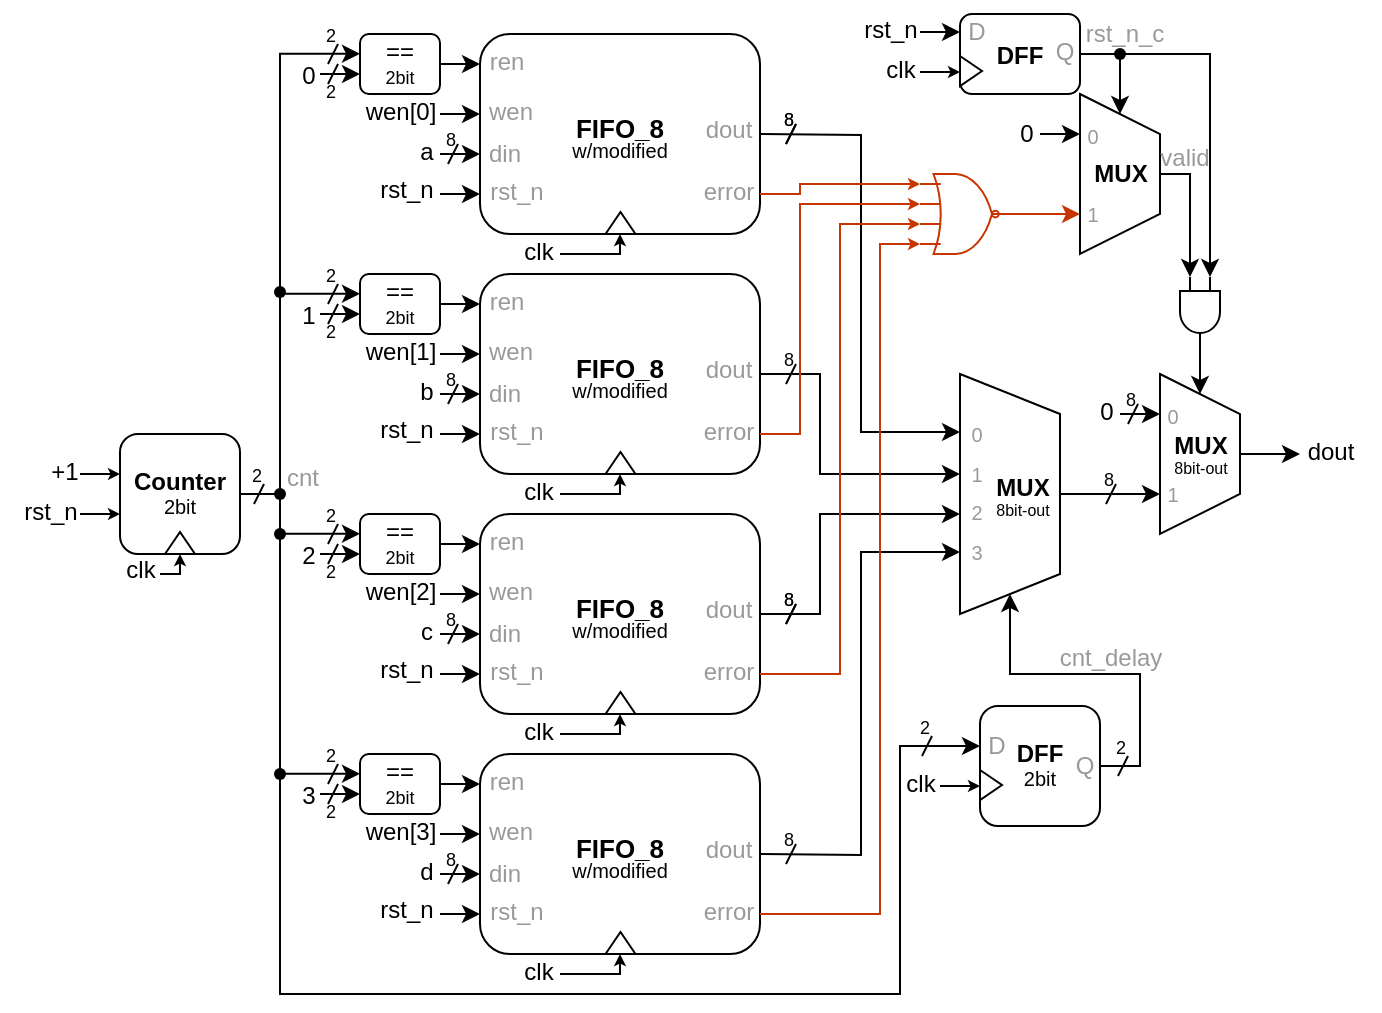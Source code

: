 <mxfile version="24.7.17">
  <diagram name="Page-1" id="tBIAlemMxgHySIvlNtww">
    <mxGraphModel dx="821" dy="594" grid="1" gridSize="10" guides="1" tooltips="1" connect="1" arrows="1" fold="1" page="1" pageScale="1" pageWidth="1920" pageHeight="1200" math="0" shadow="0">
      <root>
        <mxCell id="0" />
        <mxCell id="1" parent="0" />
        <mxCell id="ERGdIT2w2F6xUF8PgBJa-136" value="3" style="text;html=1;align=center;verticalAlign=middle;resizable=0;points=[];autosize=1;strokeColor=none;fillColor=none;" vertex="1" parent="1">
          <mxGeometry x="339" y="506" width="30" height="30" as="geometry" />
        </mxCell>
        <mxCell id="ERGdIT2w2F6xUF8PgBJa-146" value="2" style="text;html=1;align=center;verticalAlign=middle;resizable=0;points=[];autosize=1;strokeColor=none;fillColor=none;fontSize=9;" vertex="1" parent="1">
          <mxGeometry x="350" y="519" width="30" height="20" as="geometry" />
        </mxCell>
        <mxCell id="ERGdIT2w2F6xUF8PgBJa-147" value="" style="group" vertex="1" connectable="0" parent="1">
          <mxGeometry x="350" y="491" width="30" height="24" as="geometry" />
        </mxCell>
        <mxCell id="ERGdIT2w2F6xUF8PgBJa-148" value="" style="endArrow=none;html=1;rounded=0;" edge="1" parent="ERGdIT2w2F6xUF8PgBJa-147">
          <mxGeometry width="50" height="50" relative="1" as="geometry">
            <mxPoint x="14" y="24" as="sourcePoint" />
            <mxPoint x="19" y="14" as="targetPoint" />
          </mxGeometry>
        </mxCell>
        <mxCell id="ERGdIT2w2F6xUF8PgBJa-149" value="2" style="text;html=1;align=center;verticalAlign=middle;resizable=0;points=[];autosize=1;strokeColor=none;fillColor=none;fontSize=9;" vertex="1" parent="ERGdIT2w2F6xUF8PgBJa-147">
          <mxGeometry width="30" height="20" as="geometry" />
        </mxCell>
        <mxCell id="ERGdIT2w2F6xUF8PgBJa-103" value="2" style="text;html=1;align=center;verticalAlign=middle;resizable=0;points=[];autosize=1;strokeColor=none;fillColor=none;" vertex="1" parent="1">
          <mxGeometry x="339" y="386" width="30" height="30" as="geometry" />
        </mxCell>
        <mxCell id="ERGdIT2w2F6xUF8PgBJa-114" value="" style="group" vertex="1" connectable="0" parent="1">
          <mxGeometry x="350" y="371" width="30" height="24" as="geometry" />
        </mxCell>
        <mxCell id="ERGdIT2w2F6xUF8PgBJa-115" value="" style="endArrow=none;html=1;rounded=0;" edge="1" parent="ERGdIT2w2F6xUF8PgBJa-114">
          <mxGeometry width="50" height="50" relative="1" as="geometry">
            <mxPoint x="14" y="24" as="sourcePoint" />
            <mxPoint x="19" y="14" as="targetPoint" />
          </mxGeometry>
        </mxCell>
        <mxCell id="ERGdIT2w2F6xUF8PgBJa-116" value="2" style="text;html=1;align=center;verticalAlign=middle;resizable=0;points=[];autosize=1;strokeColor=none;fillColor=none;fontSize=9;" vertex="1" parent="ERGdIT2w2F6xUF8PgBJa-114">
          <mxGeometry width="30" height="20" as="geometry" />
        </mxCell>
        <mxCell id="ERGdIT2w2F6xUF8PgBJa-17" value="0" style="text;html=1;align=center;verticalAlign=middle;resizable=0;points=[];autosize=1;strokeColor=none;fillColor=none;" vertex="1" parent="1">
          <mxGeometry x="339" y="146" width="30" height="30" as="geometry" />
        </mxCell>
        <mxCell id="ERGdIT2w2F6xUF8PgBJa-42" value="" style="group" vertex="1" connectable="0" parent="1">
          <mxGeometry x="350" y="131" width="30" height="24" as="geometry" />
        </mxCell>
        <mxCell id="ERGdIT2w2F6xUF8PgBJa-43" value="" style="endArrow=none;html=1;rounded=0;" edge="1" parent="ERGdIT2w2F6xUF8PgBJa-42">
          <mxGeometry width="50" height="50" relative="1" as="geometry">
            <mxPoint x="14" y="24" as="sourcePoint" />
            <mxPoint x="19" y="14" as="targetPoint" />
          </mxGeometry>
        </mxCell>
        <mxCell id="ERGdIT2w2F6xUF8PgBJa-44" value="2" style="text;html=1;align=center;verticalAlign=middle;resizable=0;points=[];autosize=1;strokeColor=none;fillColor=none;fontSize=9;" vertex="1" parent="ERGdIT2w2F6xUF8PgBJa-42">
          <mxGeometry width="30" height="20" as="geometry" />
        </mxCell>
        <mxCell id="ERGdIT2w2F6xUF8PgBJa-70" value="1" style="text;html=1;align=center;verticalAlign=middle;resizable=0;points=[];autosize=1;strokeColor=none;fillColor=none;" vertex="1" parent="1">
          <mxGeometry x="339" y="266" width="30" height="30" as="geometry" />
        </mxCell>
        <mxCell id="ERGdIT2w2F6xUF8PgBJa-81" value="" style="group" vertex="1" connectable="0" parent="1">
          <mxGeometry x="350" y="251" width="30" height="24" as="geometry" />
        </mxCell>
        <mxCell id="ERGdIT2w2F6xUF8PgBJa-82" value="" style="endArrow=none;html=1;rounded=0;" edge="1" parent="ERGdIT2w2F6xUF8PgBJa-81">
          <mxGeometry width="50" height="50" relative="1" as="geometry">
            <mxPoint x="14" y="24" as="sourcePoint" />
            <mxPoint x="19" y="14" as="targetPoint" />
          </mxGeometry>
        </mxCell>
        <mxCell id="ERGdIT2w2F6xUF8PgBJa-83" value="2" style="text;html=1;align=center;verticalAlign=middle;resizable=0;points=[];autosize=1;strokeColor=none;fillColor=none;fontSize=9;" vertex="1" parent="ERGdIT2w2F6xUF8PgBJa-81">
          <mxGeometry width="30" height="20" as="geometry" />
        </mxCell>
        <mxCell id="ERGdIT2w2F6xUF8PgBJa-173" value="" style="group" vertex="1" connectable="0" parent="1">
          <mxGeometry x="579" y="531" width="30" height="24" as="geometry" />
        </mxCell>
        <mxCell id="ERGdIT2w2F6xUF8PgBJa-174" value="" style="endArrow=none;html=1;rounded=0;" edge="1" parent="ERGdIT2w2F6xUF8PgBJa-173">
          <mxGeometry width="50" height="50" relative="1" as="geometry">
            <mxPoint x="14" y="24" as="sourcePoint" />
            <mxPoint x="19" y="14" as="targetPoint" />
          </mxGeometry>
        </mxCell>
        <mxCell id="ERGdIT2w2F6xUF8PgBJa-175" value="8" style="text;html=1;align=center;verticalAlign=middle;resizable=0;points=[];autosize=1;strokeColor=none;fillColor=none;fontSize=9;" vertex="1" parent="ERGdIT2w2F6xUF8PgBJa-173">
          <mxGeometry y="2" width="30" height="20" as="geometry" />
        </mxCell>
        <mxCell id="ERGdIT2w2F6xUF8PgBJa-165" value="" style="group" vertex="1" connectable="0" parent="1">
          <mxGeometry x="579" y="291" width="30" height="24" as="geometry" />
        </mxCell>
        <mxCell id="ERGdIT2w2F6xUF8PgBJa-166" value="" style="endArrow=none;html=1;rounded=0;" edge="1" parent="ERGdIT2w2F6xUF8PgBJa-165">
          <mxGeometry width="50" height="50" relative="1" as="geometry">
            <mxPoint x="14" y="24" as="sourcePoint" />
            <mxPoint x="19" y="14" as="targetPoint" />
          </mxGeometry>
        </mxCell>
        <mxCell id="ERGdIT2w2F6xUF8PgBJa-167" value="8" style="text;html=1;align=center;verticalAlign=middle;resizable=0;points=[];autosize=1;strokeColor=none;fillColor=none;fontSize=9;" vertex="1" parent="ERGdIT2w2F6xUF8PgBJa-165">
          <mxGeometry y="2" width="30" height="20" as="geometry" />
        </mxCell>
        <mxCell id="ERGdIT2w2F6xUF8PgBJa-3" value="&lt;div style=&quot;font-size: 13px; line-height: 140%;&quot;&gt;&lt;b&gt;FIFO_8&lt;/b&gt;&lt;/div&gt;&lt;div style=&quot;line-height: 3.6px;&quot;&gt;&lt;font size=&quot;1&quot;&gt;w/modified&lt;/font&gt;&lt;/div&gt;" style="rounded=1;whiteSpace=wrap;html=1;" vertex="1" parent="1">
          <mxGeometry x="440" y="140" width="140" height="100" as="geometry" />
        </mxCell>
        <mxCell id="ERGdIT2w2F6xUF8PgBJa-4" value="" style="triangle;whiteSpace=wrap;html=1;rotation=-90;" vertex="1" parent="1">
          <mxGeometry x="504.75" y="227" width="11" height="15" as="geometry" />
        </mxCell>
        <mxCell id="ERGdIT2w2F6xUF8PgBJa-5" value="" style="endArrow=classic;html=1;rounded=0;" edge="1" parent="1">
          <mxGeometry width="50" height="50" relative="1" as="geometry">
            <mxPoint x="420" y="200" as="sourcePoint" />
            <mxPoint x="440" y="200" as="targetPoint" />
          </mxGeometry>
        </mxCell>
        <mxCell id="ERGdIT2w2F6xUF8PgBJa-6" value="a" style="text;html=1;align=center;verticalAlign=middle;resizable=0;points=[];autosize=1;strokeColor=none;fillColor=none;" vertex="1" parent="1">
          <mxGeometry x="398" y="184" width="30" height="30" as="geometry" />
        </mxCell>
        <mxCell id="ERGdIT2w2F6xUF8PgBJa-7" value="" style="endArrow=classic;html=1;rounded=0;exitX=1;exitY=0.5;exitDx=0;exitDy=0;exitPerimeter=0;" edge="1" parent="1">
          <mxGeometry width="50" height="50" relative="1" as="geometry">
            <mxPoint x="415" y="155" as="sourcePoint" />
            <mxPoint x="440" y="155" as="targetPoint" />
          </mxGeometry>
        </mxCell>
        <mxCell id="ERGdIT2w2F6xUF8PgBJa-8" value="" style="endArrow=classic;html=1;rounded=0;" edge="1" parent="1">
          <mxGeometry width="50" height="50" relative="1" as="geometry">
            <mxPoint x="420" y="220" as="sourcePoint" />
            <mxPoint x="440" y="220" as="targetPoint" />
          </mxGeometry>
        </mxCell>
        <mxCell id="ERGdIT2w2F6xUF8PgBJa-9" value="" style="endArrow=classic;html=1;rounded=0;" edge="1" parent="1">
          <mxGeometry width="50" height="50" relative="1" as="geometry">
            <mxPoint x="420" y="180" as="sourcePoint" />
            <mxPoint x="440" y="180" as="targetPoint" />
          </mxGeometry>
        </mxCell>
        <mxCell id="ERGdIT2w2F6xUF8PgBJa-12" value="&lt;p style=&quot;line-height: 0%;&quot;&gt;==&lt;/p&gt;&lt;div style=&quot;line-height: 0%;&quot;&gt;&lt;font style=&quot;font-size: 9px;&quot;&gt;2bit&lt;/font&gt;&lt;/div&gt;&lt;p&gt;&lt;/p&gt;" style="rounded=1;whiteSpace=wrap;html=1;" vertex="1" parent="1">
          <mxGeometry x="380" y="140" width="40" height="30" as="geometry" />
        </mxCell>
        <mxCell id="ERGdIT2w2F6xUF8PgBJa-14" value="" style="endArrow=classic;html=1;rounded=0;edgeStyle=orthogonalEdgeStyle;" edge="1" parent="1">
          <mxGeometry width="50" height="50" relative="1" as="geometry">
            <mxPoint x="340" y="270" as="sourcePoint" />
            <mxPoint x="380" y="149.9" as="targetPoint" />
            <Array as="points">
              <mxPoint x="340" y="150" />
            </Array>
          </mxGeometry>
        </mxCell>
        <mxCell id="ERGdIT2w2F6xUF8PgBJa-16" value="" style="endArrow=classic;html=1;rounded=0;" edge="1" parent="1">
          <mxGeometry width="50" height="50" relative="1" as="geometry">
            <mxPoint x="360" y="160" as="sourcePoint" />
            <mxPoint x="380" y="160" as="targetPoint" />
          </mxGeometry>
        </mxCell>
        <mxCell id="ERGdIT2w2F6xUF8PgBJa-26" value="wen[0]" style="text;html=1;align=center;verticalAlign=middle;resizable=0;points=[];autosize=1;strokeColor=none;fillColor=none;" vertex="1" parent="1">
          <mxGeometry x="370" y="164" width="60" height="30" as="geometry" />
        </mxCell>
        <mxCell id="ERGdIT2w2F6xUF8PgBJa-28" value="ren" style="text;html=1;align=center;verticalAlign=middle;resizable=0;points=[];autosize=1;strokeColor=none;fillColor=none;fontColor=#999999;" vertex="1" parent="1">
          <mxGeometry x="433" y="139" width="40" height="30" as="geometry" />
        </mxCell>
        <mxCell id="ERGdIT2w2F6xUF8PgBJa-29" value="rst_n" style="text;html=1;align=center;verticalAlign=middle;resizable=0;points=[];autosize=1;strokeColor=none;fillColor=none;fontColor=#999999;" vertex="1" parent="1">
          <mxGeometry x="433" y="204" width="50" height="30" as="geometry" />
        </mxCell>
        <mxCell id="ERGdIT2w2F6xUF8PgBJa-31" value="wen" style="text;html=1;align=center;verticalAlign=middle;resizable=0;points=[];autosize=1;strokeColor=none;fillColor=none;fontColor=#999999;" vertex="1" parent="1">
          <mxGeometry x="430" y="164" width="50" height="30" as="geometry" />
        </mxCell>
        <mxCell id="ERGdIT2w2F6xUF8PgBJa-32" value="din" style="text;html=1;align=center;verticalAlign=middle;resizable=0;points=[];autosize=1;strokeColor=none;fillColor=none;fontColor=#999999;" vertex="1" parent="1">
          <mxGeometry x="432" y="185" width="40" height="30" as="geometry" />
        </mxCell>
        <mxCell id="ERGdIT2w2F6xUF8PgBJa-33" value="dout" style="text;html=1;align=center;verticalAlign=middle;resizable=0;points=[];autosize=1;strokeColor=none;fillColor=none;fontColor=#999999;" vertex="1" parent="1">
          <mxGeometry x="539" y="173" width="50" height="30" as="geometry" />
        </mxCell>
        <mxCell id="ERGdIT2w2F6xUF8PgBJa-34" style="edgeStyle=orthogonalEdgeStyle;rounded=0;orthogonalLoop=1;jettySize=auto;html=1;exitX=1;exitY=0.5;exitDx=0;exitDy=0;entryX=0.5;entryY=1;entryDx=0;entryDy=0;endArrow=classic;endFill=1;strokeWidth=1;endSize=3;" edge="1" parent="1" target="ERGdIT2w2F6xUF8PgBJa-3">
          <mxGeometry relative="1" as="geometry">
            <mxPoint x="480" y="250" as="sourcePoint" />
            <mxPoint x="510" y="250" as="targetPoint" />
          </mxGeometry>
        </mxCell>
        <mxCell id="ERGdIT2w2F6xUF8PgBJa-35" value="clk" style="text;html=1;align=center;verticalAlign=middle;resizable=0;points=[];autosize=1;strokeColor=none;fillColor=none;" vertex="1" parent="1">
          <mxGeometry x="449" y="234" width="40" height="30" as="geometry" />
        </mxCell>
        <mxCell id="ERGdIT2w2F6xUF8PgBJa-40" value="" style="endArrow=none;html=1;rounded=0;" edge="1" parent="1">
          <mxGeometry width="50" height="50" relative="1" as="geometry">
            <mxPoint x="364" y="165" as="sourcePoint" />
            <mxPoint x="369" y="155" as="targetPoint" />
          </mxGeometry>
        </mxCell>
        <mxCell id="ERGdIT2w2F6xUF8PgBJa-41" value="2" style="text;html=1;align=center;verticalAlign=middle;resizable=0;points=[];autosize=1;strokeColor=none;fillColor=none;fontSize=9;" vertex="1" parent="1">
          <mxGeometry x="350" y="159" width="30" height="20" as="geometry" />
        </mxCell>
        <mxCell id="ERGdIT2w2F6xUF8PgBJa-51" value="" style="group" vertex="1" connectable="0" parent="1">
          <mxGeometry x="410" y="181" width="30" height="24" as="geometry" />
        </mxCell>
        <mxCell id="ERGdIT2w2F6xUF8PgBJa-52" value="" style="endArrow=none;html=1;rounded=0;" edge="1" parent="ERGdIT2w2F6xUF8PgBJa-51">
          <mxGeometry width="50" height="50" relative="1" as="geometry">
            <mxPoint x="14" y="24" as="sourcePoint" />
            <mxPoint x="19" y="14" as="targetPoint" />
          </mxGeometry>
        </mxCell>
        <mxCell id="ERGdIT2w2F6xUF8PgBJa-53" value="8" style="text;html=1;align=center;verticalAlign=middle;resizable=0;points=[];autosize=1;strokeColor=none;fillColor=none;fontSize=9;" vertex="1" parent="ERGdIT2w2F6xUF8PgBJa-51">
          <mxGeometry y="2" width="30" height="20" as="geometry" />
        </mxCell>
        <mxCell id="ERGdIT2w2F6xUF8PgBJa-54" value="" style="group" vertex="1" connectable="0" parent="1">
          <mxGeometry x="579" y="171" width="30" height="24" as="geometry" />
        </mxCell>
        <mxCell id="ERGdIT2w2F6xUF8PgBJa-55" value="" style="endArrow=none;html=1;rounded=0;" edge="1" parent="ERGdIT2w2F6xUF8PgBJa-54">
          <mxGeometry width="50" height="50" relative="1" as="geometry">
            <mxPoint x="14" y="24" as="sourcePoint" />
            <mxPoint x="19" y="14" as="targetPoint" />
          </mxGeometry>
        </mxCell>
        <mxCell id="ERGdIT2w2F6xUF8PgBJa-56" value="8" style="text;html=1;align=center;verticalAlign=middle;resizable=0;points=[];autosize=1;strokeColor=none;fillColor=none;fontSize=9;" vertex="1" parent="ERGdIT2w2F6xUF8PgBJa-54">
          <mxGeometry y="2" width="30" height="20" as="geometry" />
        </mxCell>
        <mxCell id="ERGdIT2w2F6xUF8PgBJa-57" value="error" style="text;html=1;align=center;verticalAlign=middle;resizable=0;points=[];autosize=1;strokeColor=none;fillColor=none;fontColor=#999999;" vertex="1" parent="1">
          <mxGeometry x="539" y="204" width="50" height="30" as="geometry" />
        </mxCell>
        <mxCell id="ERGdIT2w2F6xUF8PgBJa-58" value="rst_n" style="text;html=1;align=center;verticalAlign=middle;resizable=0;points=[];autosize=1;strokeColor=none;fillColor=none;" vertex="1" parent="1">
          <mxGeometry x="378" y="203" width="50" height="30" as="geometry" />
        </mxCell>
        <mxCell id="ERGdIT2w2F6xUF8PgBJa-59" value="&lt;div style=&quot;font-size: 13px; line-height: 140%;&quot;&gt;&lt;b&gt;FIFO_8&lt;/b&gt;&lt;/div&gt;&lt;div style=&quot;line-height: 3.6px;&quot;&gt;&lt;font size=&quot;1&quot;&gt;w/modified&lt;/font&gt;&lt;/div&gt;" style="rounded=1;whiteSpace=wrap;html=1;" vertex="1" parent="1">
          <mxGeometry x="440" y="260" width="140" height="100" as="geometry" />
        </mxCell>
        <mxCell id="ERGdIT2w2F6xUF8PgBJa-60" value="" style="triangle;whiteSpace=wrap;html=1;rotation=-90;" vertex="1" parent="1">
          <mxGeometry x="504.75" y="347" width="11" height="15" as="geometry" />
        </mxCell>
        <mxCell id="ERGdIT2w2F6xUF8PgBJa-61" value="" style="endArrow=classic;html=1;rounded=0;" edge="1" parent="1">
          <mxGeometry width="50" height="50" relative="1" as="geometry">
            <mxPoint x="420" y="320" as="sourcePoint" />
            <mxPoint x="440" y="320" as="targetPoint" />
          </mxGeometry>
        </mxCell>
        <mxCell id="ERGdIT2w2F6xUF8PgBJa-62" value="b" style="text;html=1;align=center;verticalAlign=middle;resizable=0;points=[];autosize=1;strokeColor=none;fillColor=none;" vertex="1" parent="1">
          <mxGeometry x="398" y="304" width="30" height="30" as="geometry" />
        </mxCell>
        <mxCell id="ERGdIT2w2F6xUF8PgBJa-63" value="" style="endArrow=classic;html=1;rounded=0;exitX=1;exitY=0.5;exitDx=0;exitDy=0;exitPerimeter=0;" edge="1" parent="1">
          <mxGeometry width="50" height="50" relative="1" as="geometry">
            <mxPoint x="415" y="275" as="sourcePoint" />
            <mxPoint x="440" y="275" as="targetPoint" />
          </mxGeometry>
        </mxCell>
        <mxCell id="ERGdIT2w2F6xUF8PgBJa-64" value="" style="endArrow=classic;html=1;rounded=0;" edge="1" parent="1">
          <mxGeometry width="50" height="50" relative="1" as="geometry">
            <mxPoint x="420" y="340" as="sourcePoint" />
            <mxPoint x="440" y="340" as="targetPoint" />
          </mxGeometry>
        </mxCell>
        <mxCell id="ERGdIT2w2F6xUF8PgBJa-65" value="" style="endArrow=classic;html=1;rounded=0;" edge="1" parent="1">
          <mxGeometry width="50" height="50" relative="1" as="geometry">
            <mxPoint x="420" y="300" as="sourcePoint" />
            <mxPoint x="440" y="300" as="targetPoint" />
          </mxGeometry>
        </mxCell>
        <mxCell id="ERGdIT2w2F6xUF8PgBJa-66" value="&lt;p style=&quot;line-height: 0%;&quot;&gt;==&lt;/p&gt;&lt;div style=&quot;line-height: 0%;&quot;&gt;&lt;font style=&quot;font-size: 9px;&quot;&gt;2bit&lt;/font&gt;&lt;/div&gt;&lt;p&gt;&lt;/p&gt;" style="rounded=1;whiteSpace=wrap;html=1;" vertex="1" parent="1">
          <mxGeometry x="380" y="260" width="40" height="30" as="geometry" />
        </mxCell>
        <mxCell id="ERGdIT2w2F6xUF8PgBJa-67" value="" style="endArrow=classic;html=1;rounded=0;edgeStyle=orthogonalEdgeStyle;exitX=1;exitY=0.5;exitDx=0;exitDy=0;" edge="1" parent="1" source="ERGdIT2w2F6xUF8PgBJa-253">
          <mxGeometry width="50" height="50" relative="1" as="geometry">
            <mxPoint x="360" y="270" as="sourcePoint" />
            <mxPoint x="380" y="269.9" as="targetPoint" />
            <Array as="points">
              <mxPoint x="340" y="370" />
              <mxPoint x="340" y="270" />
            </Array>
          </mxGeometry>
        </mxCell>
        <mxCell id="ERGdIT2w2F6xUF8PgBJa-69" value="" style="endArrow=classic;html=1;rounded=0;" edge="1" parent="1">
          <mxGeometry width="50" height="50" relative="1" as="geometry">
            <mxPoint x="360" y="280" as="sourcePoint" />
            <mxPoint x="380" y="280" as="targetPoint" />
          </mxGeometry>
        </mxCell>
        <mxCell id="ERGdIT2w2F6xUF8PgBJa-71" value="wen[1]" style="text;html=1;align=center;verticalAlign=middle;resizable=0;points=[];autosize=1;strokeColor=none;fillColor=none;" vertex="1" parent="1">
          <mxGeometry x="370" y="284" width="60" height="30" as="geometry" />
        </mxCell>
        <mxCell id="ERGdIT2w2F6xUF8PgBJa-72" value="ren" style="text;html=1;align=center;verticalAlign=middle;resizable=0;points=[];autosize=1;strokeColor=none;fillColor=none;fontColor=#999999;" vertex="1" parent="1">
          <mxGeometry x="433" y="259" width="40" height="30" as="geometry" />
        </mxCell>
        <mxCell id="ERGdIT2w2F6xUF8PgBJa-73" value="rst_n" style="text;html=1;align=center;verticalAlign=middle;resizable=0;points=[];autosize=1;strokeColor=none;fillColor=none;fontColor=#999999;" vertex="1" parent="1">
          <mxGeometry x="433" y="324" width="50" height="30" as="geometry" />
        </mxCell>
        <mxCell id="ERGdIT2w2F6xUF8PgBJa-74" value="wen" style="text;html=1;align=center;verticalAlign=middle;resizable=0;points=[];autosize=1;strokeColor=none;fillColor=none;fontColor=#999999;" vertex="1" parent="1">
          <mxGeometry x="430" y="284" width="50" height="30" as="geometry" />
        </mxCell>
        <mxCell id="ERGdIT2w2F6xUF8PgBJa-75" value="din" style="text;html=1;align=center;verticalAlign=middle;resizable=0;points=[];autosize=1;strokeColor=none;fillColor=none;fontColor=#999999;" vertex="1" parent="1">
          <mxGeometry x="432" y="305" width="40" height="30" as="geometry" />
        </mxCell>
        <mxCell id="ERGdIT2w2F6xUF8PgBJa-76" value="dout" style="text;html=1;align=center;verticalAlign=middle;resizable=0;points=[];autosize=1;strokeColor=none;fillColor=none;fontColor=#999999;" vertex="1" parent="1">
          <mxGeometry x="539" y="293" width="50" height="30" as="geometry" />
        </mxCell>
        <mxCell id="ERGdIT2w2F6xUF8PgBJa-77" style="edgeStyle=orthogonalEdgeStyle;rounded=0;orthogonalLoop=1;jettySize=auto;html=1;exitX=1;exitY=0.5;exitDx=0;exitDy=0;entryX=0.5;entryY=1;entryDx=0;entryDy=0;endArrow=classic;endFill=1;strokeWidth=1;endSize=3;" edge="1" parent="1" target="ERGdIT2w2F6xUF8PgBJa-59">
          <mxGeometry relative="1" as="geometry">
            <mxPoint x="480" y="370" as="sourcePoint" />
            <mxPoint x="510" y="370" as="targetPoint" />
          </mxGeometry>
        </mxCell>
        <mxCell id="ERGdIT2w2F6xUF8PgBJa-78" value="clk" style="text;html=1;align=center;verticalAlign=middle;resizable=0;points=[];autosize=1;strokeColor=none;fillColor=none;" vertex="1" parent="1">
          <mxGeometry x="449" y="354" width="40" height="30" as="geometry" />
        </mxCell>
        <mxCell id="ERGdIT2w2F6xUF8PgBJa-79" value="" style="endArrow=none;html=1;rounded=0;" edge="1" parent="1">
          <mxGeometry width="50" height="50" relative="1" as="geometry">
            <mxPoint x="364" y="285" as="sourcePoint" />
            <mxPoint x="369" y="275" as="targetPoint" />
          </mxGeometry>
        </mxCell>
        <mxCell id="ERGdIT2w2F6xUF8PgBJa-80" value="2" style="text;html=1;align=center;verticalAlign=middle;resizable=0;points=[];autosize=1;strokeColor=none;fillColor=none;fontSize=9;" vertex="1" parent="1">
          <mxGeometry x="350" y="279" width="30" height="20" as="geometry" />
        </mxCell>
        <mxCell id="ERGdIT2w2F6xUF8PgBJa-84" value="" style="group" vertex="1" connectable="0" parent="1">
          <mxGeometry x="410" y="301" width="30" height="24" as="geometry" />
        </mxCell>
        <mxCell id="ERGdIT2w2F6xUF8PgBJa-85" value="" style="endArrow=none;html=1;rounded=0;" edge="1" parent="ERGdIT2w2F6xUF8PgBJa-84">
          <mxGeometry width="50" height="50" relative="1" as="geometry">
            <mxPoint x="14" y="24" as="sourcePoint" />
            <mxPoint x="19" y="14" as="targetPoint" />
          </mxGeometry>
        </mxCell>
        <mxCell id="ERGdIT2w2F6xUF8PgBJa-86" value="8" style="text;html=1;align=center;verticalAlign=middle;resizable=0;points=[];autosize=1;strokeColor=none;fillColor=none;fontSize=9;" vertex="1" parent="ERGdIT2w2F6xUF8PgBJa-84">
          <mxGeometry y="2" width="30" height="20" as="geometry" />
        </mxCell>
        <mxCell id="ERGdIT2w2F6xUF8PgBJa-87" value="error" style="text;html=1;align=center;verticalAlign=middle;resizable=0;points=[];autosize=1;strokeColor=none;fillColor=none;fontColor=#999999;" vertex="1" parent="1">
          <mxGeometry x="539" y="324" width="50" height="30" as="geometry" />
        </mxCell>
        <mxCell id="ERGdIT2w2F6xUF8PgBJa-88" value="rst_n" style="text;html=1;align=center;verticalAlign=middle;resizable=0;points=[];autosize=1;strokeColor=none;fillColor=none;" vertex="1" parent="1">
          <mxGeometry x="378" y="323" width="50" height="30" as="geometry" />
        </mxCell>
        <mxCell id="ERGdIT2w2F6xUF8PgBJa-92" value="&lt;div style=&quot;font-size: 13px; line-height: 140%;&quot;&gt;&lt;b&gt;FIFO_8&lt;/b&gt;&lt;/div&gt;&lt;div style=&quot;line-height: 3.6px;&quot;&gt;&lt;font size=&quot;1&quot;&gt;w/modified&lt;/font&gt;&lt;/div&gt;" style="rounded=1;whiteSpace=wrap;html=1;" vertex="1" parent="1">
          <mxGeometry x="440" y="380" width="140" height="100" as="geometry" />
        </mxCell>
        <mxCell id="ERGdIT2w2F6xUF8PgBJa-93" value="" style="triangle;whiteSpace=wrap;html=1;rotation=-90;" vertex="1" parent="1">
          <mxGeometry x="504.75" y="467" width="11" height="15" as="geometry" />
        </mxCell>
        <mxCell id="ERGdIT2w2F6xUF8PgBJa-94" value="" style="endArrow=classic;html=1;rounded=0;" edge="1" parent="1">
          <mxGeometry width="50" height="50" relative="1" as="geometry">
            <mxPoint x="420" y="440" as="sourcePoint" />
            <mxPoint x="440" y="440" as="targetPoint" />
          </mxGeometry>
        </mxCell>
        <mxCell id="ERGdIT2w2F6xUF8PgBJa-95" value="c" style="text;html=1;align=center;verticalAlign=middle;resizable=0;points=[];autosize=1;strokeColor=none;fillColor=none;" vertex="1" parent="1">
          <mxGeometry x="398" y="424" width="30" height="30" as="geometry" />
        </mxCell>
        <mxCell id="ERGdIT2w2F6xUF8PgBJa-96" value="" style="endArrow=classic;html=1;rounded=0;exitX=1;exitY=0.5;exitDx=0;exitDy=0;exitPerimeter=0;" edge="1" parent="1">
          <mxGeometry width="50" height="50" relative="1" as="geometry">
            <mxPoint x="415" y="395" as="sourcePoint" />
            <mxPoint x="440" y="395" as="targetPoint" />
          </mxGeometry>
        </mxCell>
        <mxCell id="ERGdIT2w2F6xUF8PgBJa-97" value="" style="endArrow=classic;html=1;rounded=0;" edge="1" parent="1">
          <mxGeometry width="50" height="50" relative="1" as="geometry">
            <mxPoint x="420" y="460" as="sourcePoint" />
            <mxPoint x="440" y="460" as="targetPoint" />
          </mxGeometry>
        </mxCell>
        <mxCell id="ERGdIT2w2F6xUF8PgBJa-98" value="" style="endArrow=classic;html=1;rounded=0;" edge="1" parent="1">
          <mxGeometry width="50" height="50" relative="1" as="geometry">
            <mxPoint x="420" y="420" as="sourcePoint" />
            <mxPoint x="440" y="420" as="targetPoint" />
          </mxGeometry>
        </mxCell>
        <mxCell id="ERGdIT2w2F6xUF8PgBJa-99" value="&lt;p style=&quot;line-height: 0%;&quot;&gt;==&lt;/p&gt;&lt;div style=&quot;line-height: 0%;&quot;&gt;&lt;font style=&quot;font-size: 9px;&quot;&gt;2bit&lt;/font&gt;&lt;/div&gt;&lt;p&gt;&lt;/p&gt;" style="rounded=1;whiteSpace=wrap;html=1;" vertex="1" parent="1">
          <mxGeometry x="380" y="380" width="40" height="30" as="geometry" />
        </mxCell>
        <mxCell id="ERGdIT2w2F6xUF8PgBJa-100" value="" style="endArrow=classic;html=1;rounded=0;edgeStyle=orthogonalEdgeStyle;" edge="1" parent="1">
          <mxGeometry width="50" height="50" relative="1" as="geometry">
            <mxPoint x="340" y="370" as="sourcePoint" />
            <mxPoint x="380" y="389.9" as="targetPoint" />
            <Array as="points">
              <mxPoint x="340" y="390" />
            </Array>
          </mxGeometry>
        </mxCell>
        <mxCell id="ERGdIT2w2F6xUF8PgBJa-102" value="" style="endArrow=classic;html=1;rounded=0;" edge="1" parent="1">
          <mxGeometry width="50" height="50" relative="1" as="geometry">
            <mxPoint x="360" y="400" as="sourcePoint" />
            <mxPoint x="380" y="400" as="targetPoint" />
          </mxGeometry>
        </mxCell>
        <mxCell id="ERGdIT2w2F6xUF8PgBJa-104" value="wen[2]" style="text;html=1;align=center;verticalAlign=middle;resizable=0;points=[];autosize=1;strokeColor=none;fillColor=none;" vertex="1" parent="1">
          <mxGeometry x="370" y="404" width="60" height="30" as="geometry" />
        </mxCell>
        <mxCell id="ERGdIT2w2F6xUF8PgBJa-105" value="ren" style="text;html=1;align=center;verticalAlign=middle;resizable=0;points=[];autosize=1;strokeColor=none;fillColor=none;fontColor=#999999;" vertex="1" parent="1">
          <mxGeometry x="433" y="379" width="40" height="30" as="geometry" />
        </mxCell>
        <mxCell id="ERGdIT2w2F6xUF8PgBJa-106" value="rst_n" style="text;html=1;align=center;verticalAlign=middle;resizable=0;points=[];autosize=1;strokeColor=none;fillColor=none;fontColor=#999999;" vertex="1" parent="1">
          <mxGeometry x="433" y="444" width="50" height="30" as="geometry" />
        </mxCell>
        <mxCell id="ERGdIT2w2F6xUF8PgBJa-107" value="wen" style="text;html=1;align=center;verticalAlign=middle;resizable=0;points=[];autosize=1;strokeColor=none;fillColor=none;fontColor=#999999;" vertex="1" parent="1">
          <mxGeometry x="430" y="404" width="50" height="30" as="geometry" />
        </mxCell>
        <mxCell id="ERGdIT2w2F6xUF8PgBJa-108" value="din" style="text;html=1;align=center;verticalAlign=middle;resizable=0;points=[];autosize=1;strokeColor=none;fillColor=none;fontColor=#999999;" vertex="1" parent="1">
          <mxGeometry x="432" y="425" width="40" height="30" as="geometry" />
        </mxCell>
        <mxCell id="ERGdIT2w2F6xUF8PgBJa-109" value="dout" style="text;html=1;align=center;verticalAlign=middle;resizable=0;points=[];autosize=1;strokeColor=none;fillColor=none;fontColor=#999999;" vertex="1" parent="1">
          <mxGeometry x="539" y="413" width="50" height="30" as="geometry" />
        </mxCell>
        <mxCell id="ERGdIT2w2F6xUF8PgBJa-110" style="edgeStyle=orthogonalEdgeStyle;rounded=0;orthogonalLoop=1;jettySize=auto;html=1;exitX=1;exitY=0.5;exitDx=0;exitDy=0;entryX=0.5;entryY=1;entryDx=0;entryDy=0;endArrow=classic;endFill=1;strokeWidth=1;endSize=3;" edge="1" parent="1" target="ERGdIT2w2F6xUF8PgBJa-92">
          <mxGeometry relative="1" as="geometry">
            <mxPoint x="480" y="490" as="sourcePoint" />
            <mxPoint x="510" y="490" as="targetPoint" />
          </mxGeometry>
        </mxCell>
        <mxCell id="ERGdIT2w2F6xUF8PgBJa-111" value="clk" style="text;html=1;align=center;verticalAlign=middle;resizable=0;points=[];autosize=1;strokeColor=none;fillColor=none;" vertex="1" parent="1">
          <mxGeometry x="449" y="474" width="40" height="30" as="geometry" />
        </mxCell>
        <mxCell id="ERGdIT2w2F6xUF8PgBJa-112" value="" style="endArrow=none;html=1;rounded=0;" edge="1" parent="1">
          <mxGeometry width="50" height="50" relative="1" as="geometry">
            <mxPoint x="364" y="405" as="sourcePoint" />
            <mxPoint x="369" y="395" as="targetPoint" />
          </mxGeometry>
        </mxCell>
        <mxCell id="ERGdIT2w2F6xUF8PgBJa-113" value="2" style="text;html=1;align=center;verticalAlign=middle;resizable=0;points=[];autosize=1;strokeColor=none;fillColor=none;fontSize=9;" vertex="1" parent="1">
          <mxGeometry x="350" y="399" width="30" height="20" as="geometry" />
        </mxCell>
        <mxCell id="ERGdIT2w2F6xUF8PgBJa-117" value="" style="group" vertex="1" connectable="0" parent="1">
          <mxGeometry x="410" y="421" width="30" height="24" as="geometry" />
        </mxCell>
        <mxCell id="ERGdIT2w2F6xUF8PgBJa-118" value="" style="endArrow=none;html=1;rounded=0;" edge="1" parent="ERGdIT2w2F6xUF8PgBJa-117">
          <mxGeometry width="50" height="50" relative="1" as="geometry">
            <mxPoint x="14" y="24" as="sourcePoint" />
            <mxPoint x="19" y="14" as="targetPoint" />
          </mxGeometry>
        </mxCell>
        <mxCell id="ERGdIT2w2F6xUF8PgBJa-119" value="8" style="text;html=1;align=center;verticalAlign=middle;resizable=0;points=[];autosize=1;strokeColor=none;fillColor=none;fontSize=9;" vertex="1" parent="ERGdIT2w2F6xUF8PgBJa-117">
          <mxGeometry y="2" width="30" height="20" as="geometry" />
        </mxCell>
        <mxCell id="ERGdIT2w2F6xUF8PgBJa-120" value="" style="group" vertex="1" connectable="0" parent="1">
          <mxGeometry x="579" y="411" width="30" height="24" as="geometry" />
        </mxCell>
        <mxCell id="ERGdIT2w2F6xUF8PgBJa-121" value="" style="endArrow=none;html=1;rounded=0;" edge="1" parent="ERGdIT2w2F6xUF8PgBJa-120">
          <mxGeometry width="50" height="50" relative="1" as="geometry">
            <mxPoint x="14" y="24" as="sourcePoint" />
            <mxPoint x="19" y="14" as="targetPoint" />
          </mxGeometry>
        </mxCell>
        <mxCell id="ERGdIT2w2F6xUF8PgBJa-122" value="8" style="text;html=1;align=center;verticalAlign=middle;resizable=0;points=[];autosize=1;strokeColor=none;fillColor=none;fontSize=9;" vertex="1" parent="ERGdIT2w2F6xUF8PgBJa-120">
          <mxGeometry y="2" width="30" height="20" as="geometry" />
        </mxCell>
        <mxCell id="ERGdIT2w2F6xUF8PgBJa-123" value="error" style="text;html=1;align=center;verticalAlign=middle;resizable=0;points=[];autosize=1;strokeColor=none;fillColor=none;fontColor=#999999;" vertex="1" parent="1">
          <mxGeometry x="539" y="444" width="50" height="30" as="geometry" />
        </mxCell>
        <mxCell id="ERGdIT2w2F6xUF8PgBJa-124" value="rst_n" style="text;html=1;align=center;verticalAlign=middle;resizable=0;points=[];autosize=1;strokeColor=none;fillColor=none;" vertex="1" parent="1">
          <mxGeometry x="378" y="443" width="50" height="30" as="geometry" />
        </mxCell>
        <mxCell id="ERGdIT2w2F6xUF8PgBJa-125" value="&lt;div style=&quot;font-size: 13px; line-height: 140%;&quot;&gt;&lt;b&gt;FIFO_8&lt;/b&gt;&lt;/div&gt;&lt;div style=&quot;line-height: 3.6px;&quot;&gt;&lt;font size=&quot;1&quot;&gt;w/modified&lt;/font&gt;&lt;/div&gt;" style="rounded=1;whiteSpace=wrap;html=1;" vertex="1" parent="1">
          <mxGeometry x="440" y="500" width="140" height="100" as="geometry" />
        </mxCell>
        <mxCell id="ERGdIT2w2F6xUF8PgBJa-126" value="" style="triangle;whiteSpace=wrap;html=1;rotation=-90;" vertex="1" parent="1">
          <mxGeometry x="504.75" y="587" width="11" height="15" as="geometry" />
        </mxCell>
        <mxCell id="ERGdIT2w2F6xUF8PgBJa-127" value="" style="endArrow=classic;html=1;rounded=0;" edge="1" parent="1">
          <mxGeometry width="50" height="50" relative="1" as="geometry">
            <mxPoint x="420" y="560" as="sourcePoint" />
            <mxPoint x="440" y="560" as="targetPoint" />
          </mxGeometry>
        </mxCell>
        <mxCell id="ERGdIT2w2F6xUF8PgBJa-128" value="d" style="text;html=1;align=center;verticalAlign=middle;resizable=0;points=[];autosize=1;strokeColor=none;fillColor=none;" vertex="1" parent="1">
          <mxGeometry x="398" y="544" width="30" height="30" as="geometry" />
        </mxCell>
        <mxCell id="ERGdIT2w2F6xUF8PgBJa-129" value="" style="endArrow=classic;html=1;rounded=0;exitX=1;exitY=0.5;exitDx=0;exitDy=0;exitPerimeter=0;" edge="1" parent="1">
          <mxGeometry width="50" height="50" relative="1" as="geometry">
            <mxPoint x="415" y="515" as="sourcePoint" />
            <mxPoint x="440" y="515" as="targetPoint" />
          </mxGeometry>
        </mxCell>
        <mxCell id="ERGdIT2w2F6xUF8PgBJa-130" value="" style="endArrow=classic;html=1;rounded=0;" edge="1" parent="1">
          <mxGeometry width="50" height="50" relative="1" as="geometry">
            <mxPoint x="420" y="580" as="sourcePoint" />
            <mxPoint x="440" y="580" as="targetPoint" />
          </mxGeometry>
        </mxCell>
        <mxCell id="ERGdIT2w2F6xUF8PgBJa-131" value="" style="endArrow=classic;html=1;rounded=0;" edge="1" parent="1">
          <mxGeometry width="50" height="50" relative="1" as="geometry">
            <mxPoint x="420" y="540" as="sourcePoint" />
            <mxPoint x="440" y="540" as="targetPoint" />
          </mxGeometry>
        </mxCell>
        <mxCell id="ERGdIT2w2F6xUF8PgBJa-132" value="&lt;p style=&quot;line-height: 0%;&quot;&gt;==&lt;/p&gt;&lt;div style=&quot;line-height: 0%;&quot;&gt;&lt;font style=&quot;font-size: 9px;&quot;&gt;2bit&lt;/font&gt;&lt;/div&gt;&lt;p&gt;&lt;/p&gt;" style="rounded=1;whiteSpace=wrap;html=1;" vertex="1" parent="1">
          <mxGeometry x="380" y="500" width="40" height="30" as="geometry" />
        </mxCell>
        <mxCell id="ERGdIT2w2F6xUF8PgBJa-133" value="" style="endArrow=classic;html=1;rounded=0;edgeStyle=orthogonalEdgeStyle;" edge="1" parent="1">
          <mxGeometry width="50" height="50" relative="1" as="geometry">
            <mxPoint x="340" y="390" as="sourcePoint" />
            <mxPoint x="380" y="509.9" as="targetPoint" />
            <Array as="points">
              <mxPoint x="340" y="510" />
            </Array>
          </mxGeometry>
        </mxCell>
        <mxCell id="ERGdIT2w2F6xUF8PgBJa-135" value="" style="endArrow=classic;html=1;rounded=0;" edge="1" parent="1">
          <mxGeometry width="50" height="50" relative="1" as="geometry">
            <mxPoint x="360" y="520" as="sourcePoint" />
            <mxPoint x="380" y="520" as="targetPoint" />
          </mxGeometry>
        </mxCell>
        <mxCell id="ERGdIT2w2F6xUF8PgBJa-137" value="wen[3]" style="text;html=1;align=center;verticalAlign=middle;resizable=0;points=[];autosize=1;strokeColor=none;fillColor=none;" vertex="1" parent="1">
          <mxGeometry x="370" y="524" width="60" height="30" as="geometry" />
        </mxCell>
        <mxCell id="ERGdIT2w2F6xUF8PgBJa-138" value="ren" style="text;html=1;align=center;verticalAlign=middle;resizable=0;points=[];autosize=1;strokeColor=none;fillColor=none;fontColor=#999999;" vertex="1" parent="1">
          <mxGeometry x="433" y="499" width="40" height="30" as="geometry" />
        </mxCell>
        <mxCell id="ERGdIT2w2F6xUF8PgBJa-139" value="rst_n" style="text;html=1;align=center;verticalAlign=middle;resizable=0;points=[];autosize=1;strokeColor=none;fillColor=none;fontColor=#999999;" vertex="1" parent="1">
          <mxGeometry x="433" y="564" width="50" height="30" as="geometry" />
        </mxCell>
        <mxCell id="ERGdIT2w2F6xUF8PgBJa-140" value="wen" style="text;html=1;align=center;verticalAlign=middle;resizable=0;points=[];autosize=1;strokeColor=none;fillColor=none;fontColor=#999999;" vertex="1" parent="1">
          <mxGeometry x="430" y="524" width="50" height="30" as="geometry" />
        </mxCell>
        <mxCell id="ERGdIT2w2F6xUF8PgBJa-141" value="din" style="text;html=1;align=center;verticalAlign=middle;resizable=0;points=[];autosize=1;strokeColor=none;fillColor=none;fontColor=#999999;" vertex="1" parent="1">
          <mxGeometry x="432" y="545" width="40" height="30" as="geometry" />
        </mxCell>
        <mxCell id="ERGdIT2w2F6xUF8PgBJa-142" value="dout" style="text;html=1;align=center;verticalAlign=middle;resizable=0;points=[];autosize=1;strokeColor=none;fillColor=none;fontColor=#999999;" vertex="1" parent="1">
          <mxGeometry x="539" y="533" width="50" height="30" as="geometry" />
        </mxCell>
        <mxCell id="ERGdIT2w2F6xUF8PgBJa-143" style="edgeStyle=orthogonalEdgeStyle;rounded=0;orthogonalLoop=1;jettySize=auto;html=1;exitX=1;exitY=0.5;exitDx=0;exitDy=0;entryX=0.5;entryY=1;entryDx=0;entryDy=0;endArrow=classic;endFill=1;strokeWidth=1;endSize=3;" edge="1" parent="1" target="ERGdIT2w2F6xUF8PgBJa-125">
          <mxGeometry relative="1" as="geometry">
            <mxPoint x="480" y="610" as="sourcePoint" />
            <mxPoint x="510" y="610" as="targetPoint" />
          </mxGeometry>
        </mxCell>
        <mxCell id="ERGdIT2w2F6xUF8PgBJa-144" value="clk" style="text;html=1;align=center;verticalAlign=middle;resizable=0;points=[];autosize=1;strokeColor=none;fillColor=none;" vertex="1" parent="1">
          <mxGeometry x="449" y="594" width="40" height="30" as="geometry" />
        </mxCell>
        <mxCell id="ERGdIT2w2F6xUF8PgBJa-145" value="" style="endArrow=none;html=1;rounded=0;" edge="1" parent="1">
          <mxGeometry width="50" height="50" relative="1" as="geometry">
            <mxPoint x="364" y="525" as="sourcePoint" />
            <mxPoint x="369" y="515" as="targetPoint" />
          </mxGeometry>
        </mxCell>
        <mxCell id="ERGdIT2w2F6xUF8PgBJa-150" value="" style="group" vertex="1" connectable="0" parent="1">
          <mxGeometry x="410" y="541" width="30" height="24" as="geometry" />
        </mxCell>
        <mxCell id="ERGdIT2w2F6xUF8PgBJa-151" value="" style="endArrow=none;html=1;rounded=0;" edge="1" parent="ERGdIT2w2F6xUF8PgBJa-150">
          <mxGeometry width="50" height="50" relative="1" as="geometry">
            <mxPoint x="14" y="24" as="sourcePoint" />
            <mxPoint x="19" y="14" as="targetPoint" />
          </mxGeometry>
        </mxCell>
        <mxCell id="ERGdIT2w2F6xUF8PgBJa-152" value="8" style="text;html=1;align=center;verticalAlign=middle;resizable=0;points=[];autosize=1;strokeColor=none;fillColor=none;fontSize=9;" vertex="1" parent="ERGdIT2w2F6xUF8PgBJa-150">
          <mxGeometry y="2" width="30" height="20" as="geometry" />
        </mxCell>
        <mxCell id="ERGdIT2w2F6xUF8PgBJa-153" value="error" style="text;html=1;align=center;verticalAlign=middle;resizable=0;points=[];autosize=1;strokeColor=none;fillColor=none;fontColor=#999999;" vertex="1" parent="1">
          <mxGeometry x="539" y="564" width="50" height="30" as="geometry" />
        </mxCell>
        <mxCell id="ERGdIT2w2F6xUF8PgBJa-154" value="rst_n" style="text;html=1;align=center;verticalAlign=middle;resizable=0;points=[];autosize=1;strokeColor=none;fillColor=none;" vertex="1" parent="1">
          <mxGeometry x="378" y="563" width="50" height="30" as="geometry" />
        </mxCell>
        <mxCell id="ERGdIT2w2F6xUF8PgBJa-158" value="" style="group" vertex="1" connectable="0" parent="1">
          <mxGeometry x="745" y="487" width="30" height="24" as="geometry" />
        </mxCell>
        <mxCell id="ERGdIT2w2F6xUF8PgBJa-159" value="" style="endArrow=none;html=1;rounded=0;" edge="1" parent="ERGdIT2w2F6xUF8PgBJa-158">
          <mxGeometry width="50" height="50" relative="1" as="geometry">
            <mxPoint x="14" y="24" as="sourcePoint" />
            <mxPoint x="19" y="14" as="targetPoint" />
          </mxGeometry>
        </mxCell>
        <mxCell id="ERGdIT2w2F6xUF8PgBJa-160" value="2" style="text;html=1;align=center;verticalAlign=middle;resizable=0;points=[];autosize=1;strokeColor=none;fillColor=none;fontSize=9;" vertex="1" parent="ERGdIT2w2F6xUF8PgBJa-158">
          <mxGeometry width="30" height="20" as="geometry" />
        </mxCell>
        <mxCell id="ERGdIT2w2F6xUF8PgBJa-161" value="" style="group" vertex="1" connectable="0" parent="1">
          <mxGeometry x="579" y="171" width="30" height="24" as="geometry" />
        </mxCell>
        <mxCell id="ERGdIT2w2F6xUF8PgBJa-162" value="" style="endArrow=none;html=1;rounded=0;" edge="1" parent="ERGdIT2w2F6xUF8PgBJa-161">
          <mxGeometry width="50" height="50" relative="1" as="geometry">
            <mxPoint x="14" y="24" as="sourcePoint" />
            <mxPoint x="19" y="14" as="targetPoint" />
          </mxGeometry>
        </mxCell>
        <mxCell id="ERGdIT2w2F6xUF8PgBJa-163" value="8" style="text;html=1;align=center;verticalAlign=middle;resizable=0;points=[];autosize=1;strokeColor=none;fillColor=none;fontSize=9;" vertex="1" parent="ERGdIT2w2F6xUF8PgBJa-161">
          <mxGeometry y="2" width="30" height="20" as="geometry" />
        </mxCell>
        <mxCell id="ERGdIT2w2F6xUF8PgBJa-164" value="" style="endArrow=classic;html=1;rounded=0;exitX=1;exitY=0.5;exitDx=0;exitDy=0;exitPerimeter=0;edgeStyle=orthogonalEdgeStyle;entryX=0.242;entryY=1;entryDx=0;entryDy=0;entryPerimeter=0;" edge="1" parent="1" target="ERGdIT2w2F6xUF8PgBJa-188">
          <mxGeometry width="50" height="50" relative="1" as="geometry">
            <mxPoint x="580" y="190" as="sourcePoint" />
            <mxPoint x="670" y="340" as="targetPoint" />
          </mxGeometry>
        </mxCell>
        <mxCell id="ERGdIT2w2F6xUF8PgBJa-168" value="" style="endArrow=classic;html=1;rounded=0;exitX=1;exitY=0.5;exitDx=0;exitDy=0;exitPerimeter=0;edgeStyle=orthogonalEdgeStyle;" edge="1" parent="1">
          <mxGeometry width="50" height="50" relative="1" as="geometry">
            <mxPoint x="580" y="310" as="sourcePoint" />
            <mxPoint x="680" y="360" as="targetPoint" />
            <Array as="points">
              <mxPoint x="610" y="310" />
              <mxPoint x="610" y="360" />
            </Array>
          </mxGeometry>
        </mxCell>
        <mxCell id="ERGdIT2w2F6xUF8PgBJa-169" value="" style="group" vertex="1" connectable="0" parent="1">
          <mxGeometry x="579" y="411" width="30" height="24" as="geometry" />
        </mxCell>
        <mxCell id="ERGdIT2w2F6xUF8PgBJa-170" value="" style="endArrow=none;html=1;rounded=0;" edge="1" parent="ERGdIT2w2F6xUF8PgBJa-169">
          <mxGeometry width="50" height="50" relative="1" as="geometry">
            <mxPoint x="14" y="24" as="sourcePoint" />
            <mxPoint x="19" y="14" as="targetPoint" />
          </mxGeometry>
        </mxCell>
        <mxCell id="ERGdIT2w2F6xUF8PgBJa-171" value="8" style="text;html=1;align=center;verticalAlign=middle;resizable=0;points=[];autosize=1;strokeColor=none;fillColor=none;fontSize=9;" vertex="1" parent="ERGdIT2w2F6xUF8PgBJa-169">
          <mxGeometry y="2" width="30" height="20" as="geometry" />
        </mxCell>
        <mxCell id="ERGdIT2w2F6xUF8PgBJa-172" value="" style="endArrow=classic;html=1;rounded=0;exitX=1;exitY=0.5;exitDx=0;exitDy=0;exitPerimeter=0;edgeStyle=orthogonalEdgeStyle;" edge="1" parent="1">
          <mxGeometry width="50" height="50" relative="1" as="geometry">
            <mxPoint x="580" y="430" as="sourcePoint" />
            <mxPoint x="680" y="380" as="targetPoint" />
            <Array as="points">
              <mxPoint x="610" y="430" />
              <mxPoint x="610" y="380" />
            </Array>
          </mxGeometry>
        </mxCell>
        <mxCell id="ERGdIT2w2F6xUF8PgBJa-176" value="" style="endArrow=classic;html=1;rounded=0;exitX=1;exitY=0.5;exitDx=0;exitDy=0;exitPerimeter=0;edgeStyle=orthogonalEdgeStyle;entryX=0.742;entryY=1;entryDx=0;entryDy=0;entryPerimeter=0;" edge="1" parent="1" target="ERGdIT2w2F6xUF8PgBJa-188">
          <mxGeometry width="50" height="50" relative="1" as="geometry">
            <mxPoint x="580" y="550" as="sourcePoint" />
            <mxPoint x="670" y="400" as="targetPoint" />
          </mxGeometry>
        </mxCell>
        <mxCell id="ERGdIT2w2F6xUF8PgBJa-177" style="edgeStyle=orthogonalEdgeStyle;rounded=0;orthogonalLoop=1;jettySize=auto;html=1;exitX=1;exitY=0.5;exitDx=0;exitDy=0;entryX=1;entryY=0.5;entryDx=0;entryDy=0;" edge="1" parent="1" source="ERGdIT2w2F6xUF8PgBJa-178" target="ERGdIT2w2F6xUF8PgBJa-188">
          <mxGeometry relative="1" as="geometry">
            <mxPoint x="700" y="460" as="targetPoint" />
            <Array as="points">
              <mxPoint x="770" y="506" />
              <mxPoint x="770" y="460" />
              <mxPoint x="705" y="460" />
            </Array>
          </mxGeometry>
        </mxCell>
        <mxCell id="ERGdIT2w2F6xUF8PgBJa-178" value="&lt;p style=&quot;line-height: 0%;&quot;&gt;&lt;b&gt;DFF&lt;/b&gt;&lt;/p&gt;&lt;p style=&quot;line-height: 0%;&quot;&gt;&lt;font style=&quot;font-size: 10px;&quot;&gt;2bit&lt;/font&gt;&lt;/p&gt;&lt;p&gt;&lt;/p&gt;" style="rounded=1;whiteSpace=wrap;html=1;" vertex="1" parent="1">
          <mxGeometry x="690" y="476" width="60" height="60" as="geometry" />
        </mxCell>
        <mxCell id="ERGdIT2w2F6xUF8PgBJa-179" value="" style="triangle;whiteSpace=wrap;html=1;rotation=0;" vertex="1" parent="1">
          <mxGeometry x="690" y="508" width="11" height="15" as="geometry" />
        </mxCell>
        <mxCell id="ERGdIT2w2F6xUF8PgBJa-180" value="" style="endArrow=classic;html=1;rounded=0;endSize=3;" edge="1" parent="1">
          <mxGeometry width="50" height="50" relative="1" as="geometry">
            <mxPoint x="670" y="516" as="sourcePoint" />
            <mxPoint x="690" y="516" as="targetPoint" />
          </mxGeometry>
        </mxCell>
        <mxCell id="ERGdIT2w2F6xUF8PgBJa-181" value="clk" style="text;html=1;align=center;verticalAlign=middle;resizable=0;points=[];autosize=1;strokeColor=none;fillColor=none;" vertex="1" parent="1">
          <mxGeometry x="640" y="500" width="40" height="30" as="geometry" />
        </mxCell>
        <mxCell id="ERGdIT2w2F6xUF8PgBJa-182" value="" style="endArrow=classic;html=1;rounded=0;edgeStyle=orthogonalEdgeStyle;" edge="1" parent="1">
          <mxGeometry width="50" height="50" relative="1" as="geometry">
            <mxPoint x="340" y="510" as="sourcePoint" />
            <mxPoint x="690" y="496" as="targetPoint" />
            <Array as="points">
              <mxPoint x="340" y="620" />
              <mxPoint x="650" y="620" />
              <mxPoint x="650" y="496" />
            </Array>
          </mxGeometry>
        </mxCell>
        <mxCell id="ERGdIT2w2F6xUF8PgBJa-184" value="" style="group" vertex="1" connectable="0" parent="1">
          <mxGeometry x="313" y="351" width="30" height="24" as="geometry" />
        </mxCell>
        <mxCell id="ERGdIT2w2F6xUF8PgBJa-185" value="" style="endArrow=none;html=1;rounded=0;" edge="1" parent="ERGdIT2w2F6xUF8PgBJa-184">
          <mxGeometry width="50" height="50" relative="1" as="geometry">
            <mxPoint x="14" y="24" as="sourcePoint" />
            <mxPoint x="19" y="14" as="targetPoint" />
          </mxGeometry>
        </mxCell>
        <mxCell id="ERGdIT2w2F6xUF8PgBJa-186" value="2" style="text;html=1;align=center;verticalAlign=middle;resizable=0;points=[];autosize=1;strokeColor=none;fillColor=none;fontSize=9;" vertex="1" parent="ERGdIT2w2F6xUF8PgBJa-184">
          <mxGeometry width="30" height="20" as="geometry" />
        </mxCell>
        <mxCell id="ERGdIT2w2F6xUF8PgBJa-187" style="edgeStyle=orthogonalEdgeStyle;rounded=0;orthogonalLoop=1;jettySize=auto;html=1;" edge="1" parent="1">
          <mxGeometry relative="1" as="geometry">
            <mxPoint x="780" y="370" as="targetPoint" />
            <mxPoint x="730" y="370" as="sourcePoint" />
            <Array as="points">
              <mxPoint x="750" y="370" />
              <mxPoint x="750" y="370" />
            </Array>
          </mxGeometry>
        </mxCell>
        <mxCell id="ERGdIT2w2F6xUF8PgBJa-188" value="" style="shape=trapezoid;perimeter=trapezoidPerimeter;whiteSpace=wrap;html=1;fixedSize=1;rotation=90;" vertex="1" parent="1">
          <mxGeometry x="645" y="345" width="120" height="50" as="geometry" />
        </mxCell>
        <mxCell id="ERGdIT2w2F6xUF8PgBJa-189" value="D" style="text;html=1;align=center;verticalAlign=middle;resizable=0;points=[];autosize=1;strokeColor=none;fillColor=none;fontColor=#999999;" vertex="1" parent="1">
          <mxGeometry x="682.5" y="481" width="30" height="30" as="geometry" />
        </mxCell>
        <mxCell id="ERGdIT2w2F6xUF8PgBJa-190" value="Q" style="text;html=1;align=center;verticalAlign=middle;resizable=0;points=[];autosize=1;strokeColor=none;fillColor=none;fontColor=#999999;" vertex="1" parent="1">
          <mxGeometry x="727" y="491" width="30" height="30" as="geometry" />
        </mxCell>
        <mxCell id="ERGdIT2w2F6xUF8PgBJa-192" value="" style="group" vertex="1" connectable="0" parent="1">
          <mxGeometry x="739" y="351" width="30" height="24" as="geometry" />
        </mxCell>
        <mxCell id="ERGdIT2w2F6xUF8PgBJa-193" value="" style="endArrow=none;html=1;rounded=0;" edge="1" parent="ERGdIT2w2F6xUF8PgBJa-192">
          <mxGeometry width="50" height="50" relative="1" as="geometry">
            <mxPoint x="14" y="24" as="sourcePoint" />
            <mxPoint x="19" y="14" as="targetPoint" />
          </mxGeometry>
        </mxCell>
        <mxCell id="ERGdIT2w2F6xUF8PgBJa-194" value="8" style="text;html=1;align=center;verticalAlign=middle;resizable=0;points=[];autosize=1;strokeColor=none;fillColor=none;fontSize=9;" vertex="1" parent="ERGdIT2w2F6xUF8PgBJa-192">
          <mxGeometry y="2" width="30" height="20" as="geometry" />
        </mxCell>
        <mxCell id="ERGdIT2w2F6xUF8PgBJa-195" value="0" style="text;html=1;align=center;verticalAlign=middle;resizable=0;points=[];autosize=1;strokeColor=none;fillColor=none;fontColor=#999999;fontSize=10;" vertex="1" parent="1">
          <mxGeometry x="673" y="325" width="30" height="30" as="geometry" />
        </mxCell>
        <mxCell id="ERGdIT2w2F6xUF8PgBJa-196" value="1" style="text;html=1;align=center;verticalAlign=middle;resizable=0;points=[];autosize=1;strokeColor=none;fillColor=none;fontColor=#999999;fontSize=10;" vertex="1" parent="1">
          <mxGeometry x="673" y="345" width="30" height="30" as="geometry" />
        </mxCell>
        <mxCell id="ERGdIT2w2F6xUF8PgBJa-197" value="2" style="text;html=1;align=center;verticalAlign=middle;resizable=0;points=[];autosize=1;strokeColor=none;fillColor=none;fontColor=#999999;fontSize=10;" vertex="1" parent="1">
          <mxGeometry x="673" y="364" width="30" height="30" as="geometry" />
        </mxCell>
        <mxCell id="ERGdIT2w2F6xUF8PgBJa-198" value="3" style="text;html=1;align=center;verticalAlign=middle;resizable=0;points=[];autosize=1;strokeColor=none;fillColor=none;fontColor=#999999;fontSize=10;" vertex="1" parent="1">
          <mxGeometry x="673" y="384" width="30" height="30" as="geometry" />
        </mxCell>
        <mxCell id="ERGdIT2w2F6xUF8PgBJa-199" value="&lt;b&gt;MUX&lt;/b&gt;&lt;div style=&quot;font-size: 8px;&quot;&gt;&lt;font style=&quot;font-size: 8px;&quot;&gt;8bit-out&lt;/font&gt;&lt;/div&gt;" style="text;html=1;align=center;verticalAlign=middle;resizable=0;points=[];autosize=1;strokeColor=none;fillColor=none;" vertex="1" parent="1">
          <mxGeometry x="685.5" y="351" width="50" height="40" as="geometry" />
        </mxCell>
        <mxCell id="ERGdIT2w2F6xUF8PgBJa-200" value="cnt_delay" style="text;html=1;align=center;verticalAlign=middle;resizable=0;points=[];autosize=1;strokeColor=none;fillColor=none;fontColor=#999999;" vertex="1" parent="1">
          <mxGeometry x="720" y="437" width="70" height="30" as="geometry" />
        </mxCell>
        <mxCell id="ERGdIT2w2F6xUF8PgBJa-201" value="" style="shape=trapezoid;perimeter=trapezoidPerimeter;whiteSpace=wrap;html=1;fixedSize=1;rotation=90;" vertex="1" parent="1">
          <mxGeometry x="760" y="330" width="80" height="40" as="geometry" />
        </mxCell>
        <mxCell id="ERGdIT2w2F6xUF8PgBJa-202" value="&lt;b&gt;MUX&lt;/b&gt;&lt;div style=&quot;font-size: 8px;&quot;&gt;&lt;font style=&quot;font-size: 8px;&quot;&gt;8bit-out&lt;/font&gt;&lt;/div&gt;" style="text;html=1;align=center;verticalAlign=middle;resizable=0;points=[];autosize=1;strokeColor=none;fillColor=none;" vertex="1" parent="1">
          <mxGeometry x="775" y="330" width="50" height="40" as="geometry" />
        </mxCell>
        <mxCell id="ERGdIT2w2F6xUF8PgBJa-203" value="" style="endArrow=classic;html=1;rounded=0;" edge="1" parent="1">
          <mxGeometry width="50" height="50" relative="1" as="geometry">
            <mxPoint x="760" y="330" as="sourcePoint" />
            <mxPoint x="780" y="330" as="targetPoint" />
          </mxGeometry>
        </mxCell>
        <mxCell id="ERGdIT2w2F6xUF8PgBJa-204" value="0" style="text;html=1;align=center;verticalAlign=middle;resizable=0;points=[];autosize=1;strokeColor=none;fillColor=none;" vertex="1" parent="1">
          <mxGeometry x="738" y="314" width="30" height="30" as="geometry" />
        </mxCell>
        <mxCell id="ERGdIT2w2F6xUF8PgBJa-206" value="" style="group" vertex="1" connectable="0" parent="1">
          <mxGeometry x="750" y="311" width="30" height="24" as="geometry" />
        </mxCell>
        <mxCell id="ERGdIT2w2F6xUF8PgBJa-207" value="" style="endArrow=none;html=1;rounded=0;" edge="1" parent="ERGdIT2w2F6xUF8PgBJa-206">
          <mxGeometry width="50" height="50" relative="1" as="geometry">
            <mxPoint x="14" y="24" as="sourcePoint" />
            <mxPoint x="19" y="14" as="targetPoint" />
          </mxGeometry>
        </mxCell>
        <mxCell id="ERGdIT2w2F6xUF8PgBJa-208" value="8" style="text;html=1;align=center;verticalAlign=middle;resizable=0;points=[];autosize=1;strokeColor=none;fillColor=none;fontSize=9;" vertex="1" parent="ERGdIT2w2F6xUF8PgBJa-206">
          <mxGeometry y="2" width="30" height="20" as="geometry" />
        </mxCell>
        <mxCell id="ERGdIT2w2F6xUF8PgBJa-209" value="0" style="text;html=1;align=center;verticalAlign=middle;resizable=0;points=[];autosize=1;strokeColor=none;fillColor=none;fontColor=#999999;fontSize=10;" vertex="1" parent="1">
          <mxGeometry x="771" y="316" width="30" height="30" as="geometry" />
        </mxCell>
        <mxCell id="ERGdIT2w2F6xUF8PgBJa-210" value="1" style="text;html=1;align=center;verticalAlign=middle;resizable=0;points=[];autosize=1;strokeColor=none;fillColor=none;fontColor=#999999;fontSize=10;" vertex="1" parent="1">
          <mxGeometry x="771" y="355" width="30" height="30" as="geometry" />
        </mxCell>
        <mxCell id="ERGdIT2w2F6xUF8PgBJa-214" value="&lt;p style=&quot;line-height: 0%;&quot;&gt;&lt;b&gt;DFF&lt;/b&gt;&lt;/p&gt;&lt;p&gt;&lt;/p&gt;" style="rounded=1;whiteSpace=wrap;html=1;" vertex="1" parent="1">
          <mxGeometry x="680" y="130" width="60" height="40" as="geometry" />
        </mxCell>
        <mxCell id="ERGdIT2w2F6xUF8PgBJa-215" value="" style="triangle;whiteSpace=wrap;html=1;rotation=0;" vertex="1" parent="1">
          <mxGeometry x="680" y="151" width="11" height="15" as="geometry" />
        </mxCell>
        <mxCell id="ERGdIT2w2F6xUF8PgBJa-216" value="" style="endArrow=classic;html=1;rounded=0;endSize=3;" edge="1" parent="1">
          <mxGeometry width="50" height="50" relative="1" as="geometry">
            <mxPoint x="660" y="159" as="sourcePoint" />
            <mxPoint x="680" y="159" as="targetPoint" />
          </mxGeometry>
        </mxCell>
        <mxCell id="ERGdIT2w2F6xUF8PgBJa-217" value="clk" style="text;html=1;align=center;verticalAlign=middle;resizable=0;points=[];autosize=1;strokeColor=none;fillColor=none;" vertex="1" parent="1">
          <mxGeometry x="630" y="143" width="40" height="30" as="geometry" />
        </mxCell>
        <mxCell id="ERGdIT2w2F6xUF8PgBJa-218" value="" style="endArrow=classic;html=1;rounded=0;" edge="1" parent="1">
          <mxGeometry width="50" height="50" relative="1" as="geometry">
            <mxPoint x="660" y="139" as="sourcePoint" />
            <mxPoint x="680" y="139" as="targetPoint" />
          </mxGeometry>
        </mxCell>
        <mxCell id="ERGdIT2w2F6xUF8PgBJa-219" value="rst_n" style="text;html=1;align=center;verticalAlign=middle;resizable=0;points=[];autosize=1;strokeColor=none;fillColor=none;" vertex="1" parent="1">
          <mxGeometry x="620" y="123" width="50" height="30" as="geometry" />
        </mxCell>
        <mxCell id="ERGdIT2w2F6xUF8PgBJa-223" value="D" style="text;html=1;align=center;verticalAlign=middle;resizable=0;points=[];autosize=1;strokeColor=none;fillColor=none;fontColor=#999999;" vertex="1" parent="1">
          <mxGeometry x="672.5" y="124" width="30" height="30" as="geometry" />
        </mxCell>
        <mxCell id="ERGdIT2w2F6xUF8PgBJa-224" value="Q" style="text;html=1;align=center;verticalAlign=middle;resizable=0;points=[];autosize=1;strokeColor=none;fillColor=none;fontColor=#999999;" vertex="1" parent="1">
          <mxGeometry x="717" y="134" width="30" height="30" as="geometry" />
        </mxCell>
        <mxCell id="ERGdIT2w2F6xUF8PgBJa-226" value="" style="shape=trapezoid;perimeter=trapezoidPerimeter;whiteSpace=wrap;html=1;fixedSize=1;rotation=90;" vertex="1" parent="1">
          <mxGeometry x="720" y="190" width="80" height="40" as="geometry" />
        </mxCell>
        <mxCell id="ERGdIT2w2F6xUF8PgBJa-227" value="&lt;b&gt;MUX&lt;/b&gt;" style="text;html=1;align=center;verticalAlign=middle;resizable=0;points=[];autosize=1;strokeColor=none;fillColor=none;" vertex="1" parent="1">
          <mxGeometry x="735" y="195" width="50" height="30" as="geometry" />
        </mxCell>
        <mxCell id="ERGdIT2w2F6xUF8PgBJa-228" value="" style="endArrow=classic;html=1;rounded=0;" edge="1" parent="1">
          <mxGeometry width="50" height="50" relative="1" as="geometry">
            <mxPoint x="720" y="190" as="sourcePoint" />
            <mxPoint x="740" y="190" as="targetPoint" />
          </mxGeometry>
        </mxCell>
        <mxCell id="ERGdIT2w2F6xUF8PgBJa-232" value="0" style="text;html=1;align=center;verticalAlign=middle;resizable=0;points=[];autosize=1;strokeColor=none;fillColor=none;fontColor=#999999;fontSize=10;" vertex="1" parent="1">
          <mxGeometry x="731" y="176" width="30" height="30" as="geometry" />
        </mxCell>
        <mxCell id="ERGdIT2w2F6xUF8PgBJa-233" value="1" style="text;html=1;align=center;verticalAlign=middle;resizable=0;points=[];autosize=1;strokeColor=none;fillColor=none;fontColor=#999999;fontSize=10;" vertex="1" parent="1">
          <mxGeometry x="731" y="215" width="30" height="30" as="geometry" />
        </mxCell>
        <mxCell id="ERGdIT2w2F6xUF8PgBJa-236" style="edgeStyle=orthogonalEdgeStyle;rounded=0;orthogonalLoop=1;jettySize=auto;html=1;exitX=1;exitY=0.5;exitDx=0;exitDy=0;exitPerimeter=0;fillColor=#fa6800;strokeColor=#C73500;" edge="1" parent="1" source="ERGdIT2w2F6xUF8PgBJa-234">
          <mxGeometry relative="1" as="geometry">
            <mxPoint x="740" y="230" as="targetPoint" />
          </mxGeometry>
        </mxCell>
        <mxCell id="ERGdIT2w2F6xUF8PgBJa-234" value="" style="verticalLabelPosition=bottom;shadow=0;dashed=0;align=center;html=1;verticalAlign=top;shape=mxgraph.electrical.logic_gates.logic_gate;operation=or;negating=1;negSize=0.15;numInputs=4;fillColor=none;fontColor=#000000;strokeColor=#C73500;" vertex="1" parent="1">
          <mxGeometry x="660" y="210" width="45" height="40" as="geometry" />
        </mxCell>
        <mxCell id="ERGdIT2w2F6xUF8PgBJa-235" value="0" style="text;html=1;align=center;verticalAlign=middle;resizable=0;points=[];autosize=1;strokeColor=none;fillColor=none;" vertex="1" parent="1">
          <mxGeometry x="698" y="175" width="30" height="30" as="geometry" />
        </mxCell>
        <mxCell id="ERGdIT2w2F6xUF8PgBJa-238" value="" style="endArrow=classic;html=1;rounded=0;fillColor=#fa6800;strokeColor=#C73500;endSize=3;edgeStyle=orthogonalEdgeStyle;entryX=0;entryY=0.125;entryDx=0;entryDy=0;entryPerimeter=0;" edge="1" parent="1" target="ERGdIT2w2F6xUF8PgBJa-234">
          <mxGeometry width="50" height="50" relative="1" as="geometry">
            <mxPoint x="580" y="220" as="sourcePoint" />
            <mxPoint x="650" y="260" as="targetPoint" />
            <Array as="points">
              <mxPoint x="600" y="220" />
              <mxPoint x="600" y="215" />
            </Array>
          </mxGeometry>
        </mxCell>
        <mxCell id="ERGdIT2w2F6xUF8PgBJa-239" value="" style="endArrow=classic;html=1;rounded=0;fillColor=#fa6800;strokeColor=#C73500;endSize=3;edgeStyle=orthogonalEdgeStyle;entryX=0;entryY=0.125;entryDx=0;entryDy=0;entryPerimeter=0;" edge="1" parent="1">
          <mxGeometry width="50" height="50" relative="1" as="geometry">
            <mxPoint x="580" y="340" as="sourcePoint" />
            <mxPoint x="660" y="225" as="targetPoint" />
            <Array as="points">
              <mxPoint x="600" y="340" />
              <mxPoint x="600" y="225" />
            </Array>
          </mxGeometry>
        </mxCell>
        <mxCell id="ERGdIT2w2F6xUF8PgBJa-240" value="" style="endArrow=classic;html=1;rounded=0;fillColor=#fa6800;strokeColor=#C73500;endSize=3;edgeStyle=orthogonalEdgeStyle;entryX=0;entryY=0.625;entryDx=0;entryDy=0;entryPerimeter=0;" edge="1" parent="1" target="ERGdIT2w2F6xUF8PgBJa-234">
          <mxGeometry width="50" height="50" relative="1" as="geometry">
            <mxPoint x="580" y="460" as="sourcePoint" />
            <mxPoint x="660" y="345" as="targetPoint" />
            <Array as="points">
              <mxPoint x="620" y="460" />
              <mxPoint x="620" y="235" />
            </Array>
          </mxGeometry>
        </mxCell>
        <mxCell id="ERGdIT2w2F6xUF8PgBJa-241" value="" style="endArrow=classic;html=1;rounded=0;fillColor=#fa6800;strokeColor=#C73500;endSize=3;edgeStyle=orthogonalEdgeStyle;entryX=0;entryY=0.875;entryDx=0;entryDy=0;entryPerimeter=0;" edge="1" parent="1" target="ERGdIT2w2F6xUF8PgBJa-234">
          <mxGeometry width="50" height="50" relative="1" as="geometry">
            <mxPoint x="580" y="580" as="sourcePoint" />
            <mxPoint x="660" y="355" as="targetPoint" />
            <Array as="points">
              <mxPoint x="640" y="580" />
              <mxPoint x="640" y="245" />
            </Array>
          </mxGeometry>
        </mxCell>
        <mxCell id="ERGdIT2w2F6xUF8PgBJa-242" value="" style="endArrow=classic;html=1;rounded=0;edgeStyle=orthogonalEdgeStyle;" edge="1" parent="1">
          <mxGeometry width="50" height="50" relative="1" as="geometry">
            <mxPoint x="740" y="150" as="sourcePoint" />
            <mxPoint x="760" y="180" as="targetPoint" />
            <Array as="points">
              <mxPoint x="760" y="150" />
            </Array>
          </mxGeometry>
        </mxCell>
        <mxCell id="ERGdIT2w2F6xUF8PgBJa-243" value="rst_n_c" style="text;html=1;align=center;verticalAlign=middle;resizable=0;points=[];autosize=1;strokeColor=none;fillColor=none;fontColor=#999999;" vertex="1" parent="1">
          <mxGeometry x="732" y="125" width="60" height="30" as="geometry" />
        </mxCell>
        <mxCell id="ERGdIT2w2F6xUF8PgBJa-245" style="edgeStyle=orthogonalEdgeStyle;rounded=0;orthogonalLoop=1;jettySize=auto;html=1;exitX=1;exitY=0.5;exitDx=0;exitDy=0;exitPerimeter=0;" edge="1" parent="1" source="ERGdIT2w2F6xUF8PgBJa-244" target="ERGdIT2w2F6xUF8PgBJa-201">
          <mxGeometry relative="1" as="geometry" />
        </mxCell>
        <mxCell id="ERGdIT2w2F6xUF8PgBJa-244" value="" style="verticalLabelPosition=bottom;shadow=0;dashed=0;align=center;html=1;verticalAlign=top;shape=mxgraph.electrical.logic_gates.logic_gate;operation=and;rotation=90;" vertex="1" parent="1">
          <mxGeometry x="782.5" y="269" width="35" height="20" as="geometry" />
        </mxCell>
        <mxCell id="ERGdIT2w2F6xUF8PgBJa-246" value="" style="endArrow=classic;html=1;rounded=0;edgeStyle=orthogonalEdgeStyle;entryX=0;entryY=0.75;entryDx=0;entryDy=0;entryPerimeter=0;" edge="1" parent="1" target="ERGdIT2w2F6xUF8PgBJa-244">
          <mxGeometry width="50" height="50" relative="1" as="geometry">
            <mxPoint x="780" y="210" as="sourcePoint" />
            <mxPoint x="800" y="240" as="targetPoint" />
            <Array as="points">
              <mxPoint x="795" y="210" />
            </Array>
          </mxGeometry>
        </mxCell>
        <mxCell id="ERGdIT2w2F6xUF8PgBJa-247" value="" style="endArrow=classic;html=1;rounded=0;edgeStyle=orthogonalEdgeStyle;entryX=0;entryY=0.25;entryDx=0;entryDy=0;entryPerimeter=0;" edge="1" parent="1" target="ERGdIT2w2F6xUF8PgBJa-244">
          <mxGeometry width="50" height="50" relative="1" as="geometry">
            <mxPoint x="760" y="150" as="sourcePoint" />
            <mxPoint x="807.5" y="203" as="targetPoint" />
            <Array as="points">
              <mxPoint x="805" y="150" />
            </Array>
          </mxGeometry>
        </mxCell>
        <mxCell id="ERGdIT2w2F6xUF8PgBJa-248" value="" style="shape=ellipse;fillColor=#000000;strokeColor=none;html=1;sketch=0;fontFamily=Helvetica;fontSize=11;fontColor=default;labelBackgroundColor=default;" vertex="1" parent="1">
          <mxGeometry x="757" y="147" width="6" height="6" as="geometry" />
        </mxCell>
        <mxCell id="ERGdIT2w2F6xUF8PgBJa-250" value="valid" style="text;html=1;align=center;verticalAlign=middle;resizable=0;points=[];autosize=1;strokeColor=none;fillColor=none;fontColor=#999999;" vertex="1" parent="1">
          <mxGeometry x="767" y="187" width="50" height="30" as="geometry" />
        </mxCell>
        <mxCell id="ERGdIT2w2F6xUF8PgBJa-251" style="edgeStyle=orthogonalEdgeStyle;rounded=0;orthogonalLoop=1;jettySize=auto;html=1;" edge="1" parent="1">
          <mxGeometry relative="1" as="geometry">
            <mxPoint x="850" y="350" as="targetPoint" />
            <mxPoint x="820" y="350" as="sourcePoint" />
            <Array as="points">
              <mxPoint x="840" y="350" />
              <mxPoint x="840" y="350" />
            </Array>
          </mxGeometry>
        </mxCell>
        <mxCell id="ERGdIT2w2F6xUF8PgBJa-252" value="dout" style="text;html=1;align=center;verticalAlign=middle;resizable=0;points=[];autosize=1;strokeColor=none;fillColor=none;" vertex="1" parent="1">
          <mxGeometry x="840" y="334" width="50" height="30" as="geometry" />
        </mxCell>
        <mxCell id="ERGdIT2w2F6xUF8PgBJa-253" value="&lt;p style=&quot;line-height: 0%;&quot;&gt;&lt;b&gt;Counter&lt;/b&gt;&lt;/p&gt;&lt;p style=&quot;line-height: 0%;&quot;&gt;&lt;font style=&quot;font-size: 10px;&quot;&gt;2bit&lt;/font&gt;&lt;/p&gt;&lt;p&gt;&lt;/p&gt;" style="rounded=1;whiteSpace=wrap;html=1;" vertex="1" parent="1">
          <mxGeometry x="260" y="340" width="60" height="60" as="geometry" />
        </mxCell>
        <mxCell id="ERGdIT2w2F6xUF8PgBJa-255" value="" style="triangle;whiteSpace=wrap;html=1;rotation=-90;" vertex="1" parent="1">
          <mxGeometry x="284.5" y="387" width="11" height="15" as="geometry" />
        </mxCell>
        <mxCell id="ERGdIT2w2F6xUF8PgBJa-256" value="" style="endArrow=classic;html=1;rounded=0;endSize=3;" edge="1" parent="1">
          <mxGeometry width="50" height="50" relative="1" as="geometry">
            <mxPoint x="240" y="380" as="sourcePoint" />
            <mxPoint x="260" y="380" as="targetPoint" />
          </mxGeometry>
        </mxCell>
        <mxCell id="ERGdIT2w2F6xUF8PgBJa-257" value="rst_n" style="text;html=1;align=center;verticalAlign=middle;resizable=0;points=[];autosize=1;strokeColor=none;fillColor=none;" vertex="1" parent="1">
          <mxGeometry x="200" y="364" width="50" height="30" as="geometry" />
        </mxCell>
        <mxCell id="ERGdIT2w2F6xUF8PgBJa-258" style="edgeStyle=orthogonalEdgeStyle;rounded=0;orthogonalLoop=1;jettySize=auto;html=1;entryX=0.5;entryY=1;entryDx=0;entryDy=0;endArrow=classic;endFill=1;strokeWidth=1;endSize=3;" edge="1" parent="1">
          <mxGeometry relative="1" as="geometry">
            <mxPoint x="280" y="410" as="sourcePoint" />
            <mxPoint x="290" y="400" as="targetPoint" />
          </mxGeometry>
        </mxCell>
        <mxCell id="ERGdIT2w2F6xUF8PgBJa-259" value="clk" style="text;html=1;align=center;verticalAlign=middle;resizable=0;points=[];autosize=1;strokeColor=none;fillColor=none;" vertex="1" parent="1">
          <mxGeometry x="250" y="393" width="40" height="30" as="geometry" />
        </mxCell>
        <mxCell id="ERGdIT2w2F6xUF8PgBJa-262" value="" style="endArrow=classic;html=1;rounded=0;endSize=3;" edge="1" parent="1">
          <mxGeometry width="50" height="50" relative="1" as="geometry">
            <mxPoint x="240" y="360" as="sourcePoint" />
            <mxPoint x="260" y="360" as="targetPoint" />
          </mxGeometry>
        </mxCell>
        <mxCell id="ERGdIT2w2F6xUF8PgBJa-263" value="+1" style="text;html=1;align=center;verticalAlign=middle;resizable=0;points=[];autosize=1;strokeColor=none;fillColor=none;" vertex="1" parent="1">
          <mxGeometry x="212" y="344" width="40" height="30" as="geometry" />
        </mxCell>
        <mxCell id="ERGdIT2w2F6xUF8PgBJa-265" value="" style="shape=ellipse;fillColor=#000000;strokeColor=none;html=1;sketch=0;fontFamily=Helvetica;fontSize=11;fontColor=default;labelBackgroundColor=default;" vertex="1" parent="1">
          <mxGeometry x="337" y="266" width="6" height="6" as="geometry" />
        </mxCell>
        <mxCell id="ERGdIT2w2F6xUF8PgBJa-266" value="" style="shape=ellipse;fillColor=#000000;strokeColor=none;html=1;sketch=0;fontFamily=Helvetica;fontSize=11;fontColor=default;labelBackgroundColor=default;" vertex="1" parent="1">
          <mxGeometry x="337" y="367" width="6" height="6" as="geometry" />
        </mxCell>
        <mxCell id="ERGdIT2w2F6xUF8PgBJa-267" value="" style="shape=ellipse;fillColor=#000000;strokeColor=none;html=1;sketch=0;fontFamily=Helvetica;fontSize=11;fontColor=default;labelBackgroundColor=default;" vertex="1" parent="1">
          <mxGeometry x="337" y="387" width="6" height="6" as="geometry" />
        </mxCell>
        <mxCell id="ERGdIT2w2F6xUF8PgBJa-270" value="" style="shape=ellipse;fillColor=#000000;strokeColor=none;html=1;sketch=0;fontFamily=Helvetica;fontSize=11;fontColor=default;labelBackgroundColor=default;" vertex="1" parent="1">
          <mxGeometry x="337" y="507" width="6" height="6" as="geometry" />
        </mxCell>
        <mxCell id="ERGdIT2w2F6xUF8PgBJa-271" value="cnt" style="text;html=1;align=center;verticalAlign=middle;resizable=0;points=[];autosize=1;strokeColor=none;fillColor=none;fontColor=#999999;" vertex="1" parent="1">
          <mxGeometry x="331" y="347" width="40" height="30" as="geometry" />
        </mxCell>
        <mxCell id="ERGdIT2w2F6xUF8PgBJa-273" value="" style="group" vertex="1" connectable="0" parent="1">
          <mxGeometry x="647" y="477" width="30" height="24" as="geometry" />
        </mxCell>
        <mxCell id="ERGdIT2w2F6xUF8PgBJa-274" value="" style="endArrow=none;html=1;rounded=0;" edge="1" parent="ERGdIT2w2F6xUF8PgBJa-273">
          <mxGeometry width="50" height="50" relative="1" as="geometry">
            <mxPoint x="14" y="24" as="sourcePoint" />
            <mxPoint x="19" y="14" as="targetPoint" />
          </mxGeometry>
        </mxCell>
        <mxCell id="ERGdIT2w2F6xUF8PgBJa-275" value="2" style="text;html=1;align=center;verticalAlign=middle;resizable=0;points=[];autosize=1;strokeColor=none;fillColor=none;fontSize=9;" vertex="1" parent="ERGdIT2w2F6xUF8PgBJa-273">
          <mxGeometry width="30" height="20" as="geometry" />
        </mxCell>
      </root>
    </mxGraphModel>
  </diagram>
</mxfile>
